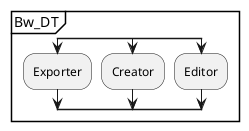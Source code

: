 @startuml Bw_DT
group Bw_DT
split
:Exporter;
split again
:Creator;
split again
:Editor;
endsplit
endgroup
@enduml